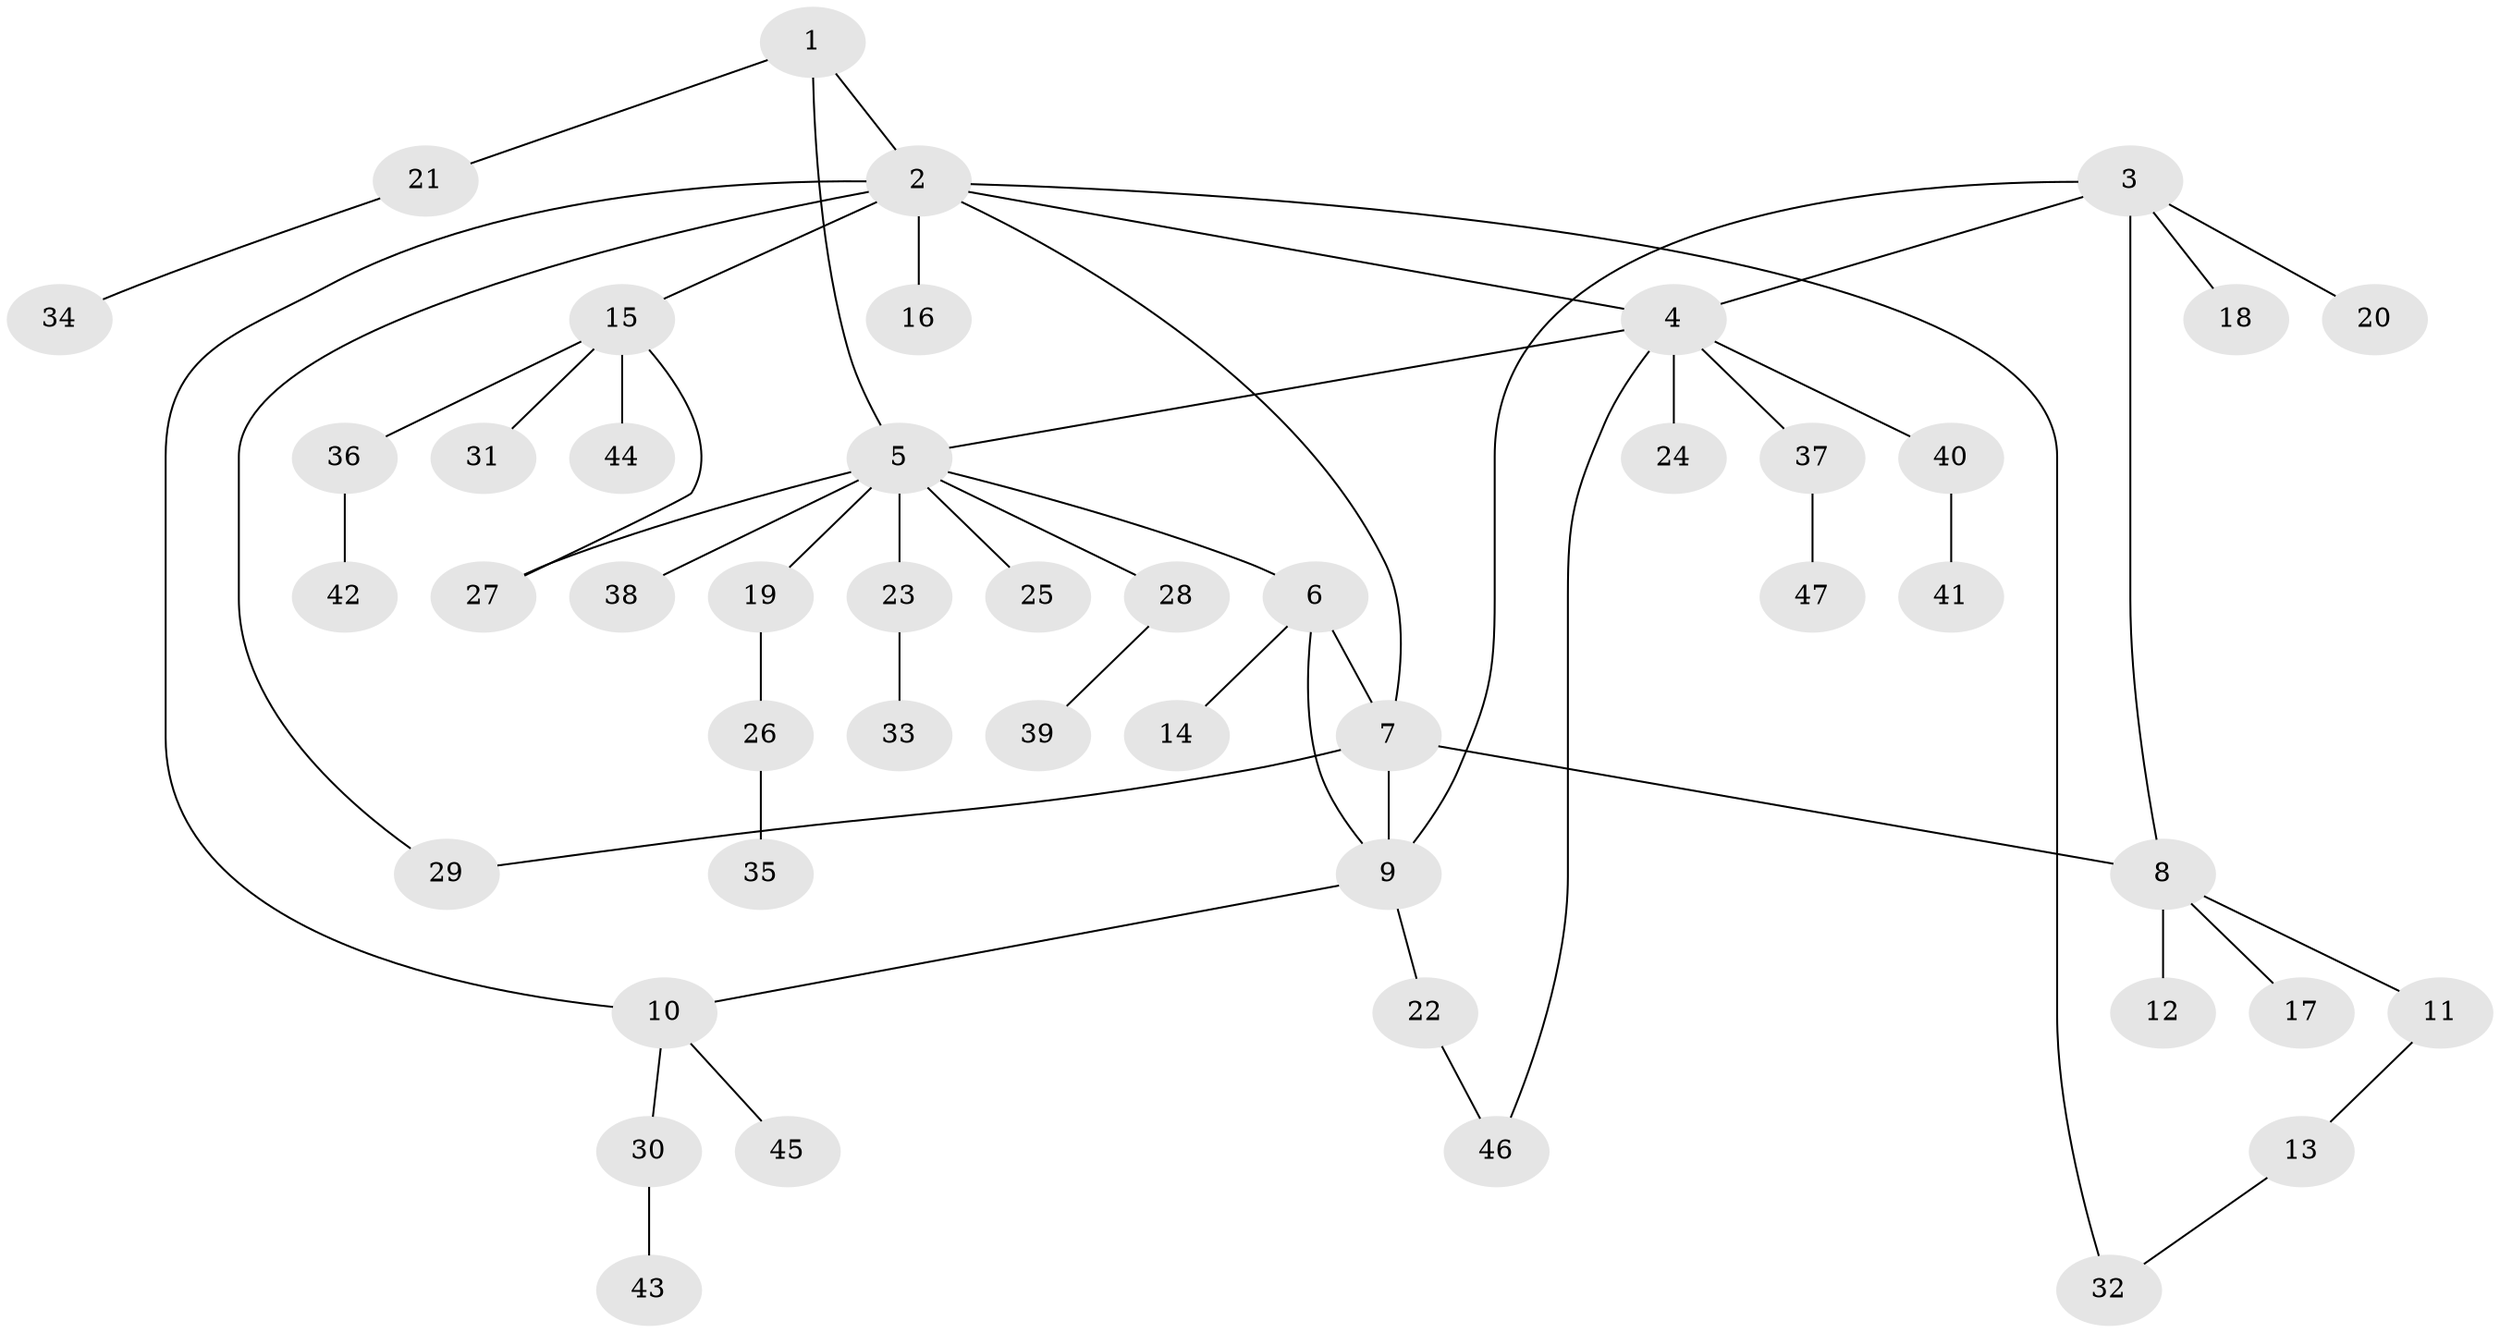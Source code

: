// coarse degree distribution, {5: 0.06060606060606061, 4: 0.09090909090909091, 2: 0.2727272727272727, 3: 0.09090909090909091, 6: 0.06060606060606061, 1: 0.3939393939393939, 8: 0.030303030303030304}
// Generated by graph-tools (version 1.1) at 2025/37/03/04/25 23:37:50]
// undirected, 47 vertices, 56 edges
graph export_dot {
  node [color=gray90,style=filled];
  1;
  2;
  3;
  4;
  5;
  6;
  7;
  8;
  9;
  10;
  11;
  12;
  13;
  14;
  15;
  16;
  17;
  18;
  19;
  20;
  21;
  22;
  23;
  24;
  25;
  26;
  27;
  28;
  29;
  30;
  31;
  32;
  33;
  34;
  35;
  36;
  37;
  38;
  39;
  40;
  41;
  42;
  43;
  44;
  45;
  46;
  47;
  1 -- 2;
  1 -- 5;
  1 -- 21;
  2 -- 4;
  2 -- 7;
  2 -- 10;
  2 -- 15;
  2 -- 16;
  2 -- 29;
  2 -- 32;
  3 -- 4;
  3 -- 8;
  3 -- 9;
  3 -- 18;
  3 -- 20;
  4 -- 5;
  4 -- 24;
  4 -- 37;
  4 -- 40;
  4 -- 46;
  5 -- 6;
  5 -- 19;
  5 -- 23;
  5 -- 25;
  5 -- 27;
  5 -- 28;
  5 -- 38;
  6 -- 7;
  6 -- 9;
  6 -- 14;
  7 -- 8;
  7 -- 9;
  7 -- 29;
  8 -- 11;
  8 -- 12;
  8 -- 17;
  9 -- 10;
  9 -- 22;
  10 -- 30;
  10 -- 45;
  11 -- 13;
  13 -- 32;
  15 -- 27;
  15 -- 31;
  15 -- 36;
  15 -- 44;
  19 -- 26;
  21 -- 34;
  22 -- 46;
  23 -- 33;
  26 -- 35;
  28 -- 39;
  30 -- 43;
  36 -- 42;
  37 -- 47;
  40 -- 41;
}
